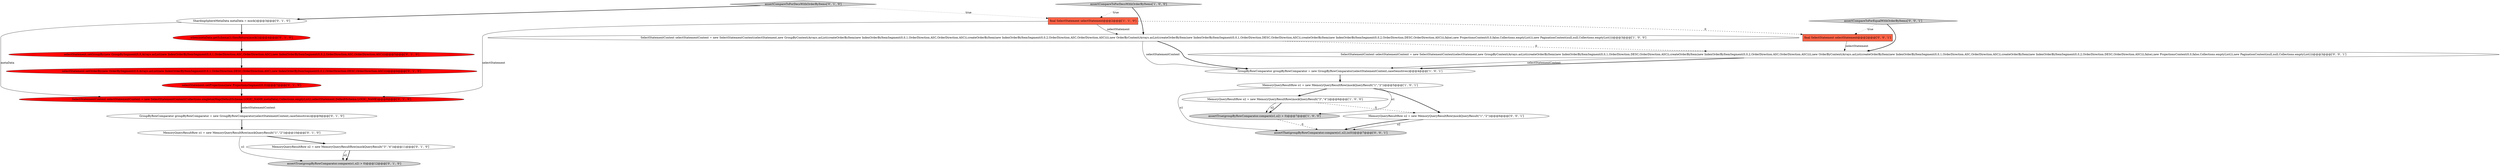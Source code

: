 digraph {
16 [style = filled, label = "selectStatement.setProjections(new ProjectionsSegment(0,0))@@@7@@@['0', '1', '0']", fillcolor = red, shape = ellipse image = "AAA1AAABBB2BBB"];
12 [style = filled, label = "GroupByRowComparator groupByRowComparator = new GroupByRowComparator(selectStatementContext,caseSensitives)@@@9@@@['0', '1', '0']", fillcolor = white, shape = ellipse image = "AAA0AAABBB2BBB"];
7 [style = filled, label = "SelectStatementContext selectStatementContext = new SelectStatementContext(Collections.singletonMap(DefaultSchema.LOGIC_NAME,metaData),Collections.emptyList(),selectStatement,DefaultSchema.LOGIC_NAME)@@@8@@@['0', '1', '0']", fillcolor = red, shape = ellipse image = "AAA1AAABBB2BBB"];
19 [style = filled, label = "MemoryQueryResultRow o2 = new MemoryQueryResultRow(mockQueryResult(\"1\",\"2\"))@@@6@@@['0', '0', '1']", fillcolor = white, shape = ellipse image = "AAA0AAABBB3BBB"];
0 [style = filled, label = "assertCompareToForDecsWithOrderByItems['1', '0', '0']", fillcolor = lightgray, shape = diamond image = "AAA0AAABBB1BBB"];
9 [style = filled, label = "ShardingSphereMetaData metaData = mock()@@@3@@@['0', '1', '0']", fillcolor = white, shape = ellipse image = "AAA0AAABBB2BBB"];
11 [style = filled, label = "MemoryQueryResultRow o1 = new MemoryQueryResultRow(mockQueryResult(\"1\",\"2\"))@@@10@@@['0', '1', '0']", fillcolor = white, shape = ellipse image = "AAA0AAABBB2BBB"];
10 [style = filled, label = "when(metaData.getSchema()).thenReturn(mock())@@@4@@@['0', '1', '0']", fillcolor = red, shape = ellipse image = "AAA1AAABBB2BBB"];
14 [style = filled, label = "assertCompareToForDecsWithOrderByItems['0', '1', '0']", fillcolor = lightgray, shape = diamond image = "AAA0AAABBB2BBB"];
1 [style = filled, label = "SelectStatementContext selectStatementContext = new SelectStatementContext(selectStatement,new GroupByContext(Arrays.asList(createOrderByItem(new IndexOrderByItemSegment(0,0,1,OrderDirection.ASC,OrderDirection.ASC)),createOrderByItem(new IndexOrderByItemSegment(0,0,2,OrderDirection.ASC,OrderDirection.ASC)))),new OrderByContext(Arrays.asList(createOrderByItem(new IndexOrderByItemSegment(0,0,1,OrderDirection.DESC,OrderDirection.ASC)),createOrderByItem(new IndexOrderByItemSegment(0,0,2,OrderDirection.DESC,OrderDirection.ASC))),false),new ProjectionsContext(0,0,false,Collections.emptyList()),new PaginationContext(null,null,Collections.emptyList()))@@@3@@@['1', '0', '0']", fillcolor = white, shape = ellipse image = "AAA0AAABBB1BBB"];
20 [style = filled, label = "SelectStatementContext selectStatementContext = new SelectStatementContext(selectStatement,new GroupByContext(Arrays.asList(createOrderByItem(new IndexOrderByItemSegment(0,0,1,OrderDirection.DESC,OrderDirection.ASC)),createOrderByItem(new IndexOrderByItemSegment(0,0,2,OrderDirection.ASC,OrderDirection.ASC)))),new OrderByContext(Arrays.asList(createOrderByItem(new IndexOrderByItemSegment(0,0,1,OrderDirection.ASC,OrderDirection.ASC)),createOrderByItem(new IndexOrderByItemSegment(0,0,2,OrderDirection.DESC,OrderDirection.ASC))),false),new ProjectionsContext(0,0,false,Collections.emptyList()),new PaginationContext(null,null,Collections.emptyList()))@@@3@@@['0', '0', '1']", fillcolor = white, shape = ellipse image = "AAA0AAABBB3BBB"];
2 [style = filled, label = "assertTrue(groupByRowComparator.compare(o1,o2) > 0)@@@7@@@['1', '0', '0']", fillcolor = lightgray, shape = ellipse image = "AAA0AAABBB1BBB"];
17 [style = filled, label = "selectStatement.setOrderBy(new OrderBySegment(0,0,Arrays.asList(new IndexOrderByItemSegment(0,0,1,OrderDirection.DESC,OrderDirection.ASC),new IndexOrderByItemSegment(0,0,2,OrderDirection.DESC,OrderDirection.ASC))))@@@6@@@['0', '1', '0']", fillcolor = red, shape = ellipse image = "AAA1AAABBB2BBB"];
6 [style = filled, label = "GroupByRowComparator groupByRowComparator = new GroupByRowComparator(selectStatementContext,caseSensitives)@@@4@@@['1', '0', '1']", fillcolor = white, shape = ellipse image = "AAA0AAABBB1BBB"];
5 [style = filled, label = "MemoryQueryResultRow o2 = new MemoryQueryResultRow(mockQueryResult(\"3\",\"4\"))@@@6@@@['1', '0', '0']", fillcolor = white, shape = ellipse image = "AAA0AAABBB1BBB"];
22 [style = filled, label = "final SelectStatement selectStatement@@@2@@@['0', '0', '1']", fillcolor = tomato, shape = box image = "AAA0AAABBB3BBB"];
3 [style = filled, label = "final SelectStatement selectStatement@@@2@@@['1', '1', '0']", fillcolor = tomato, shape = box image = "AAA0AAABBB1BBB"];
18 [style = filled, label = "assertCompareToForEqualWithOrderByItems['0', '0', '1']", fillcolor = lightgray, shape = diamond image = "AAA0AAABBB3BBB"];
13 [style = filled, label = "selectStatement.setGroupBy(new GroupBySegment(0,0,Arrays.asList(new IndexOrderByItemSegment(0,0,1,OrderDirection.ASC,OrderDirection.ASC),new IndexOrderByItemSegment(0,0,2,OrderDirection.ASC,OrderDirection.ASC))))@@@5@@@['0', '1', '0']", fillcolor = red, shape = ellipse image = "AAA1AAABBB2BBB"];
8 [style = filled, label = "MemoryQueryResultRow o2 = new MemoryQueryResultRow(mockQueryResult(\"3\",\"4\"))@@@11@@@['0', '1', '0']", fillcolor = white, shape = ellipse image = "AAA0AAABBB2BBB"];
4 [style = filled, label = "MemoryQueryResultRow o1 = new MemoryQueryResultRow(mockQueryResult(\"1\",\"2\"))@@@5@@@['1', '0', '1']", fillcolor = white, shape = ellipse image = "AAA0AAABBB1BBB"];
15 [style = filled, label = "assertTrue(groupByRowComparator.compare(o1,o2) > 0)@@@12@@@['0', '1', '0']", fillcolor = lightgray, shape = ellipse image = "AAA0AAABBB2BBB"];
21 [style = filled, label = "assertThat(groupByRowComparator.compare(o1,o2),is(0))@@@7@@@['0', '0', '1']", fillcolor = lightgray, shape = ellipse image = "AAA0AAABBB3BBB"];
11->15 [style = solid, label="o1"];
9->7 [style = solid, label="metaData"];
8->15 [style = bold, label=""];
7->12 [style = bold, label=""];
8->15 [style = solid, label="o2"];
12->11 [style = bold, label=""];
16->7 [style = bold, label=""];
4->19 [style = bold, label=""];
7->12 [style = solid, label="selectStatementContext"];
1->6 [style = solid, label="selectStatementContext"];
3->22 [style = dashed, label="0"];
20->6 [style = bold, label=""];
9->10 [style = bold, label=""];
5->2 [style = solid, label="o2"];
20->6 [style = solid, label="selectStatementContext"];
1->20 [style = dashed, label="0"];
6->4 [style = bold, label=""];
19->21 [style = solid, label="o2"];
3->7 [style = solid, label="selectStatement"];
5->2 [style = bold, label=""];
13->17 [style = bold, label=""];
1->6 [style = bold, label=""];
18->20 [style = bold, label=""];
4->2 [style = solid, label="o1"];
10->13 [style = bold, label=""];
2->21 [style = dashed, label="0"];
22->20 [style = solid, label="selectStatement"];
3->1 [style = solid, label="selectStatement"];
0->1 [style = bold, label=""];
14->3 [style = dotted, label="true"];
11->8 [style = bold, label=""];
14->9 [style = bold, label=""];
18->22 [style = dotted, label="true"];
4->21 [style = solid, label="o1"];
0->3 [style = dotted, label="true"];
5->19 [style = dashed, label="0"];
4->5 [style = bold, label=""];
17->16 [style = bold, label=""];
19->21 [style = bold, label=""];
}
